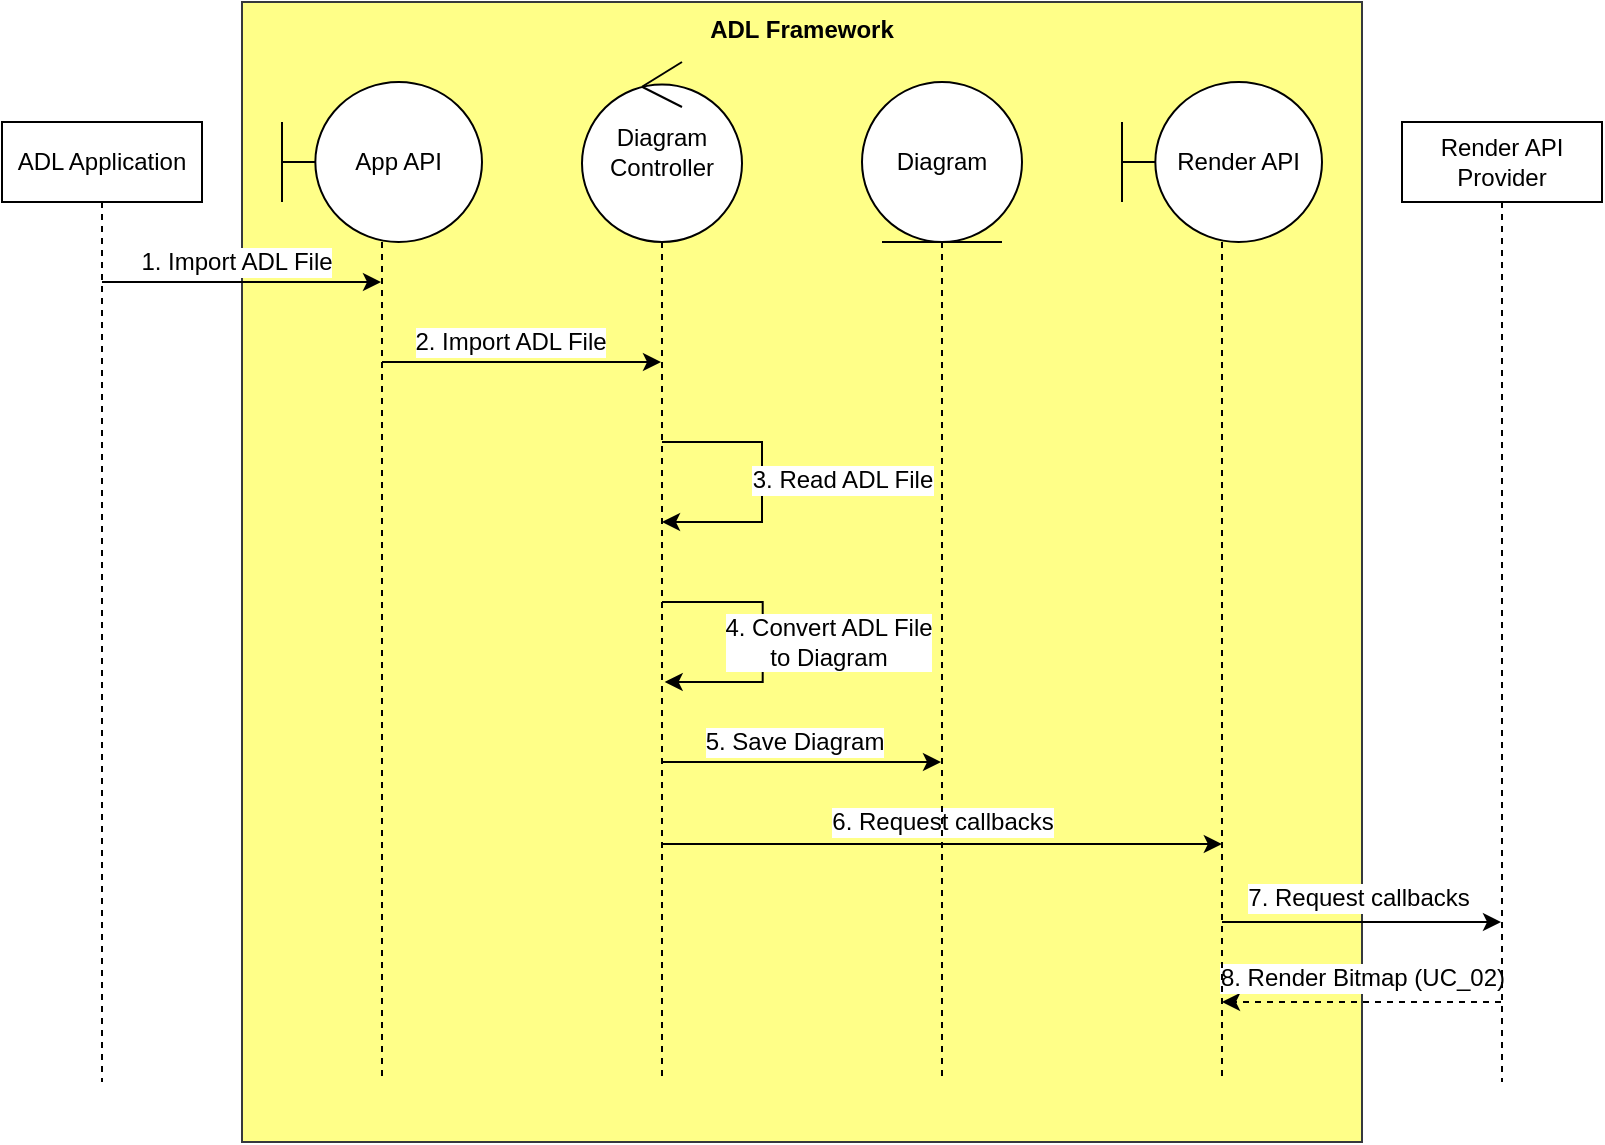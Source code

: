<mxfile version="22.0.8" type="github">
  <diagram name="Page-1" id="zBqm8ygghPVLinz1BmMf">
    <mxGraphModel dx="1394" dy="1847" grid="1" gridSize="10" guides="1" tooltips="1" connect="1" arrows="1" fold="1" page="1" pageScale="1" pageWidth="850" pageHeight="1100" math="0" shadow="0">
      <root>
        <mxCell id="0" />
        <mxCell id="1" parent="0" />
        <mxCell id="G-GRrxJtMZ8-qGgRV_3n-23" value="ADL Framework" style="rounded=0;whiteSpace=wrap;html=1;strokeColor=#36393d;align=center;verticalAlign=top;fontFamily=Helvetica;fontSize=12;fillColor=#ffff88;fontStyle=1" vertex="1" parent="1">
          <mxGeometry x="190" y="-20" width="560" height="570" as="geometry" />
        </mxCell>
        <mxCell id="G-GRrxJtMZ8-qGgRV_3n-5" style="rounded=0;orthogonalLoop=1;jettySize=auto;html=1;fontFamily=Helvetica;fontSize=12;fontColor=default;" edge="1" parent="1" source="G-GRrxJtMZ8-qGgRV_3n-1" target="G-GRrxJtMZ8-qGgRV_3n-2">
          <mxGeometry relative="1" as="geometry">
            <Array as="points">
              <mxPoint x="210" y="120" />
            </Array>
          </mxGeometry>
        </mxCell>
        <mxCell id="G-GRrxJtMZ8-qGgRV_3n-11" value="1. Import ADL File" style="edgeLabel;html=1;align=center;verticalAlign=middle;resizable=0;points=[];fontSize=12;fontFamily=Helvetica;fontColor=default;" vertex="1" connectable="0" parent="G-GRrxJtMZ8-qGgRV_3n-5">
          <mxGeometry x="-0.041" y="2" relative="1" as="geometry">
            <mxPoint y="-8" as="offset" />
          </mxGeometry>
        </mxCell>
        <mxCell id="G-GRrxJtMZ8-qGgRV_3n-1" value="ADL Application" style="shape=umlLifeline;perimeter=lifelinePerimeter;whiteSpace=wrap;html=1;container=1;dropTarget=0;collapsible=0;recursiveResize=0;outlineConnect=0;portConstraint=eastwest;newEdgeStyle={&quot;curved&quot;:0,&quot;rounded&quot;:0};" vertex="1" parent="1">
          <mxGeometry x="70" y="40" width="100" height="480" as="geometry" />
        </mxCell>
        <mxCell id="G-GRrxJtMZ8-qGgRV_3n-9" style="rounded=0;orthogonalLoop=1;jettySize=auto;html=1;fontFamily=Helvetica;fontSize=12;fontColor=default;" edge="1" parent="1" source="G-GRrxJtMZ8-qGgRV_3n-2" target="G-GRrxJtMZ8-qGgRV_3n-3">
          <mxGeometry relative="1" as="geometry">
            <Array as="points">
              <mxPoint x="330" y="160" />
            </Array>
          </mxGeometry>
        </mxCell>
        <mxCell id="G-GRrxJtMZ8-qGgRV_3n-12" value="2. Import ADL File" style="edgeLabel;html=1;align=center;verticalAlign=middle;resizable=0;points=[];fontSize=12;fontFamily=Helvetica;fontColor=default;" vertex="1" connectable="0" parent="G-GRrxJtMZ8-qGgRV_3n-9">
          <mxGeometry x="-0.089" y="-1" relative="1" as="geometry">
            <mxPoint y="-11" as="offset" />
          </mxGeometry>
        </mxCell>
        <mxCell id="G-GRrxJtMZ8-qGgRV_3n-2" value="&amp;nbsp; &amp;nbsp; &amp;nbsp;App API" style="shape=umlLifeline;perimeter=lifelinePerimeter;whiteSpace=wrap;html=1;container=1;dropTarget=0;collapsible=0;recursiveResize=0;outlineConnect=0;portConstraint=eastwest;newEdgeStyle={&quot;curved&quot;:0,&quot;rounded&quot;:0};participant=umlBoundary;size=80;" vertex="1" parent="1">
          <mxGeometry x="210" y="20" width="100" height="500" as="geometry" />
        </mxCell>
        <mxCell id="G-GRrxJtMZ8-qGgRV_3n-16" style="rounded=0;orthogonalLoop=1;jettySize=auto;html=1;fontFamily=Helvetica;fontSize=12;fontColor=default;" edge="1" parent="1" source="G-GRrxJtMZ8-qGgRV_3n-3" target="G-GRrxJtMZ8-qGgRV_3n-4">
          <mxGeometry relative="1" as="geometry">
            <Array as="points">
              <mxPoint x="460" y="360" />
            </Array>
          </mxGeometry>
        </mxCell>
        <mxCell id="G-GRrxJtMZ8-qGgRV_3n-17" value="5. Save Diagram" style="edgeLabel;html=1;align=center;verticalAlign=middle;resizable=0;points=[];fontSize=12;fontFamily=Helvetica;fontColor=default;" vertex="1" connectable="0" parent="G-GRrxJtMZ8-qGgRV_3n-16">
          <mxGeometry x="-0.064" y="3" relative="1" as="geometry">
            <mxPoint y="-7" as="offset" />
          </mxGeometry>
        </mxCell>
        <mxCell id="G-GRrxJtMZ8-qGgRV_3n-18" value="6. Request callbacks" style="rounded=0;orthogonalLoop=1;jettySize=auto;html=1;fontFamily=Helvetica;fontSize=12;fontColor=default;" edge="1" parent="1">
          <mxGeometry y="11" relative="1" as="geometry">
            <mxPoint x="400.087" y="401" as="sourcePoint" />
            <mxPoint x="679.92" y="401" as="targetPoint" />
            <mxPoint as="offset" />
          </mxGeometry>
        </mxCell>
        <mxCell id="G-GRrxJtMZ8-qGgRV_3n-3" value="Diagram Controller" style="shape=umlLifeline;perimeter=lifelinePerimeter;whiteSpace=wrap;html=1;container=1;dropTarget=0;collapsible=0;recursiveResize=0;outlineConnect=0;portConstraint=eastwest;newEdgeStyle={&quot;curved&quot;:0,&quot;rounded&quot;:0};participant=umlControl;strokeColor=default;align=center;verticalAlign=middle;fontFamily=Helvetica;fontSize=12;fontColor=default;fillColor=default;size=90;" vertex="1" parent="1">
          <mxGeometry x="360" y="10" width="80" height="510" as="geometry" />
        </mxCell>
        <mxCell id="G-GRrxJtMZ8-qGgRV_3n-4" value="Diagram" style="shape=umlLifeline;perimeter=lifelinePerimeter;whiteSpace=wrap;html=1;container=1;dropTarget=0;collapsible=0;recursiveResize=0;outlineConnect=0;portConstraint=eastwest;newEdgeStyle={&quot;curved&quot;:0,&quot;rounded&quot;:0};participant=umlEntity;strokeColor=default;align=center;verticalAlign=middle;fontFamily=Helvetica;fontSize=12;fontColor=default;fillColor=default;size=80;" vertex="1" parent="1">
          <mxGeometry x="500" y="20" width="80" height="500" as="geometry" />
        </mxCell>
        <mxCell id="G-GRrxJtMZ8-qGgRV_3n-21" style="edgeStyle=none;rounded=0;orthogonalLoop=1;jettySize=auto;html=1;curved=0;fontFamily=Helvetica;fontSize=12;fontColor=default;dashed=1;" edge="1" parent="1" source="G-GRrxJtMZ8-qGgRV_3n-6" target="G-GRrxJtMZ8-qGgRV_3n-8">
          <mxGeometry relative="1" as="geometry">
            <Array as="points">
              <mxPoint x="740" y="480" />
            </Array>
          </mxGeometry>
        </mxCell>
        <mxCell id="G-GRrxJtMZ8-qGgRV_3n-22" value="8. Render Bitmap (UC_02)" style="edgeLabel;html=1;align=center;verticalAlign=middle;resizable=0;points=[];fontSize=12;fontFamily=Helvetica;fontColor=default;" vertex="1" connectable="0" parent="G-GRrxJtMZ8-qGgRV_3n-21">
          <mxGeometry x="0.216" y="-3" relative="1" as="geometry">
            <mxPoint x="15" y="-9" as="offset" />
          </mxGeometry>
        </mxCell>
        <mxCell id="G-GRrxJtMZ8-qGgRV_3n-6" value="Render API Provider" style="shape=umlLifeline;perimeter=lifelinePerimeter;whiteSpace=wrap;html=1;container=1;dropTarget=0;collapsible=0;recursiveResize=0;outlineConnect=0;portConstraint=eastwest;newEdgeStyle={&quot;curved&quot;:0,&quot;rounded&quot;:0};" vertex="1" parent="1">
          <mxGeometry x="770" y="40" width="100" height="480" as="geometry" />
        </mxCell>
        <mxCell id="G-GRrxJtMZ8-qGgRV_3n-19" style="edgeStyle=none;rounded=0;orthogonalLoop=1;jettySize=auto;html=1;curved=0;fontFamily=Helvetica;fontSize=12;fontColor=default;" edge="1" parent="1" source="G-GRrxJtMZ8-qGgRV_3n-8" target="G-GRrxJtMZ8-qGgRV_3n-6">
          <mxGeometry relative="1" as="geometry">
            <Array as="points">
              <mxPoint x="750" y="440" />
            </Array>
          </mxGeometry>
        </mxCell>
        <mxCell id="G-GRrxJtMZ8-qGgRV_3n-20" value="7. Request callbacks" style="edgeLabel;html=1;align=center;verticalAlign=middle;resizable=0;points=[];fontSize=12;fontFamily=Helvetica;fontColor=default;" vertex="1" connectable="0" parent="G-GRrxJtMZ8-qGgRV_3n-19">
          <mxGeometry x="-0.073" y="5" relative="1" as="geometry">
            <mxPoint x="3" y="-7" as="offset" />
          </mxGeometry>
        </mxCell>
        <mxCell id="G-GRrxJtMZ8-qGgRV_3n-8" value="&amp;nbsp; &amp;nbsp; &amp;nbsp;Render API" style="shape=umlLifeline;perimeter=lifelinePerimeter;whiteSpace=wrap;html=1;container=1;dropTarget=0;collapsible=0;recursiveResize=0;outlineConnect=0;portConstraint=eastwest;newEdgeStyle={&quot;curved&quot;:0,&quot;rounded&quot;:0};participant=umlBoundary;size=80;" vertex="1" parent="1">
          <mxGeometry x="630" y="20" width="100" height="500" as="geometry" />
        </mxCell>
        <mxCell id="G-GRrxJtMZ8-qGgRV_3n-10" value="" style="endArrow=classic;html=1;rounded=0;fontFamily=Helvetica;fontSize=12;fontColor=default;edgeStyle=orthogonalEdgeStyle;" edge="1" parent="1" target="G-GRrxJtMZ8-qGgRV_3n-3">
          <mxGeometry width="50" height="50" relative="1" as="geometry">
            <mxPoint x="400" y="200" as="sourcePoint" />
            <mxPoint x="450" y="260" as="targetPoint" />
            <Array as="points">
              <mxPoint x="450" y="200" />
              <mxPoint x="450" y="240" />
            </Array>
          </mxGeometry>
        </mxCell>
        <mxCell id="G-GRrxJtMZ8-qGgRV_3n-13" value="3. Read ADL File" style="edgeLabel;html=1;align=center;verticalAlign=middle;resizable=0;points=[];fontSize=12;fontFamily=Helvetica;fontColor=default;" vertex="1" connectable="0" parent="G-GRrxJtMZ8-qGgRV_3n-10">
          <mxGeometry x="-0.014" y="-2" relative="1" as="geometry">
            <mxPoint x="42" as="offset" />
          </mxGeometry>
        </mxCell>
        <mxCell id="G-GRrxJtMZ8-qGgRV_3n-14" value="" style="endArrow=classic;html=1;rounded=0;fontFamily=Helvetica;fontSize=12;fontColor=default;edgeStyle=orthogonalEdgeStyle;" edge="1" parent="1">
          <mxGeometry width="50" height="50" relative="1" as="geometry">
            <mxPoint x="399.997" y="280" as="sourcePoint" />
            <mxPoint x="401.33" y="320" as="targetPoint" />
            <Array as="points">
              <mxPoint x="450.33" y="280" />
              <mxPoint x="450.33" y="320" />
            </Array>
          </mxGeometry>
        </mxCell>
        <mxCell id="G-GRrxJtMZ8-qGgRV_3n-15" value="4. Convert ADL File&lt;br&gt;to Diagram" style="edgeLabel;html=1;align=center;verticalAlign=middle;resizable=0;points=[];fontSize=12;fontFamily=Helvetica;fontColor=default;" vertex="1" connectable="0" parent="G-GRrxJtMZ8-qGgRV_3n-14">
          <mxGeometry x="-0.014" y="-2" relative="1" as="geometry">
            <mxPoint x="34" y="2" as="offset" />
          </mxGeometry>
        </mxCell>
      </root>
    </mxGraphModel>
  </diagram>
</mxfile>

